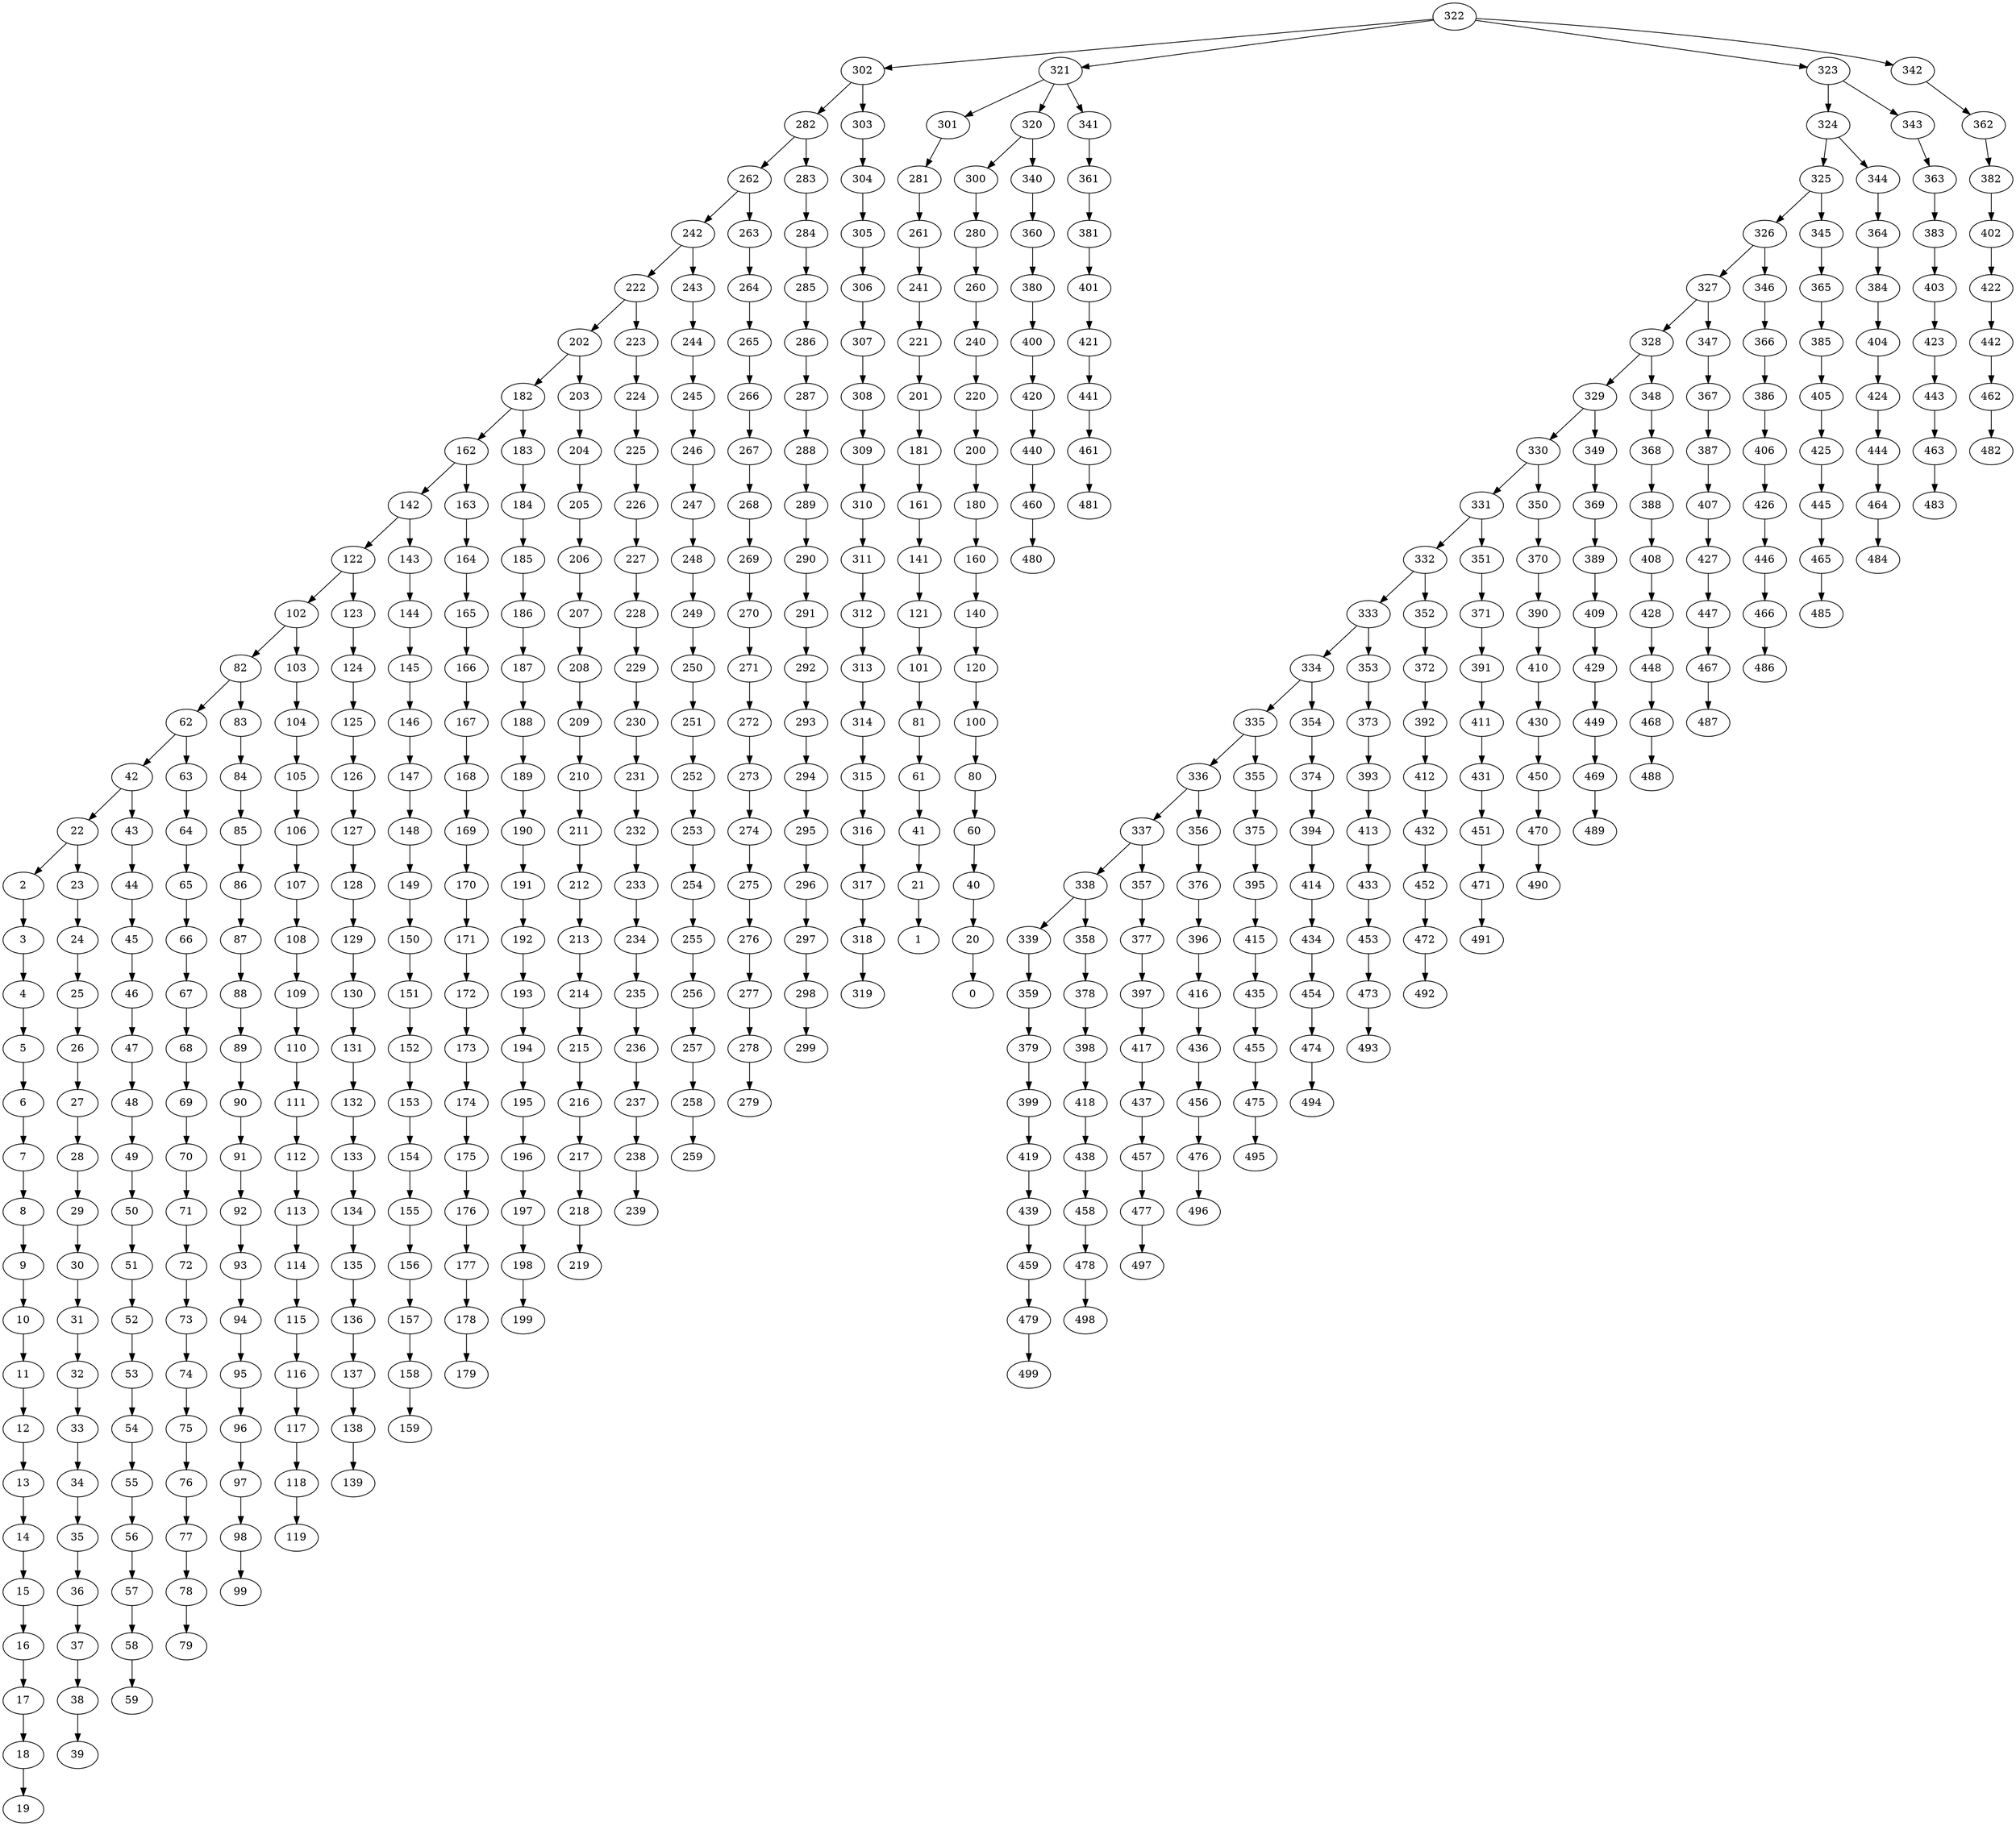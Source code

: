 digraph {
	0 [label = 0]
	1 [label = 1]
	2 [label = 2]
	3 [label = 3]
	4 [label = 4]
	5 [label = 5]
	6 [label = 6]
	7 [label = 7]
	8 [label = 8]
	9 [label = 9]
	10 [label = 10]
	11 [label = 11]
	12 [label = 12]
	13 [label = 13]
	14 [label = 14]
	15 [label = 15]
	16 [label = 16]
	17 [label = 17]
	18 [label = 18]
	19 [label = 19]
	20 [label = 20]
	21 [label = 21]
	22 [label = 22]
	23 [label = 23]
	24 [label = 24]
	25 [label = 25]
	26 [label = 26]
	27 [label = 27]
	28 [label = 28]
	29 [label = 29]
	30 [label = 30]
	31 [label = 31]
	32 [label = 32]
	33 [label = 33]
	34 [label = 34]
	35 [label = 35]
	36 [label = 36]
	37 [label = 37]
	38 [label = 38]
	39 [label = 39]
	40 [label = 40]
	41 [label = 41]
	42 [label = 42]
	43 [label = 43]
	44 [label = 44]
	45 [label = 45]
	46 [label = 46]
	47 [label = 47]
	48 [label = 48]
	49 [label = 49]
	50 [label = 50]
	51 [label = 51]
	52 [label = 52]
	53 [label = 53]
	54 [label = 54]
	55 [label = 55]
	56 [label = 56]
	57 [label = 57]
	58 [label = 58]
	59 [label = 59]
	60 [label = 60]
	61 [label = 61]
	62 [label = 62]
	63 [label = 63]
	64 [label = 64]
	65 [label = 65]
	66 [label = 66]
	67 [label = 67]
	68 [label = 68]
	69 [label = 69]
	70 [label = 70]
	71 [label = 71]
	72 [label = 72]
	73 [label = 73]
	74 [label = 74]
	75 [label = 75]
	76 [label = 76]
	77 [label = 77]
	78 [label = 78]
	79 [label = 79]
	80 [label = 80]
	81 [label = 81]
	82 [label = 82]
	83 [label = 83]
	84 [label = 84]
	85 [label = 85]
	86 [label = 86]
	87 [label = 87]
	88 [label = 88]
	89 [label = 89]
	90 [label = 90]
	91 [label = 91]
	92 [label = 92]
	93 [label = 93]
	94 [label = 94]
	95 [label = 95]
	96 [label = 96]
	97 [label = 97]
	98 [label = 98]
	99 [label = 99]
	100 [label = 100]
	101 [label = 101]
	102 [label = 102]
	103 [label = 103]
	104 [label = 104]
	105 [label = 105]
	106 [label = 106]
	107 [label = 107]
	108 [label = 108]
	109 [label = 109]
	110 [label = 110]
	111 [label = 111]
	112 [label = 112]
	113 [label = 113]
	114 [label = 114]
	115 [label = 115]
	116 [label = 116]
	117 [label = 117]
	118 [label = 118]
	119 [label = 119]
	120 [label = 120]
	121 [label = 121]
	122 [label = 122]
	123 [label = 123]
	124 [label = 124]
	125 [label = 125]
	126 [label = 126]
	127 [label = 127]
	128 [label = 128]
	129 [label = 129]
	130 [label = 130]
	131 [label = 131]
	132 [label = 132]
	133 [label = 133]
	134 [label = 134]
	135 [label = 135]
	136 [label = 136]
	137 [label = 137]
	138 [label = 138]
	139 [label = 139]
	140 [label = 140]
	141 [label = 141]
	142 [label = 142]
	143 [label = 143]
	144 [label = 144]
	145 [label = 145]
	146 [label = 146]
	147 [label = 147]
	148 [label = 148]
	149 [label = 149]
	150 [label = 150]
	151 [label = 151]
	152 [label = 152]
	153 [label = 153]
	154 [label = 154]
	155 [label = 155]
	156 [label = 156]
	157 [label = 157]
	158 [label = 158]
	159 [label = 159]
	160 [label = 160]
	161 [label = 161]
	162 [label = 162]
	163 [label = 163]
	164 [label = 164]
	165 [label = 165]
	166 [label = 166]
	167 [label = 167]
	168 [label = 168]
	169 [label = 169]
	170 [label = 170]
	171 [label = 171]
	172 [label = 172]
	173 [label = 173]
	174 [label = 174]
	175 [label = 175]
	176 [label = 176]
	177 [label = 177]
	178 [label = 178]
	179 [label = 179]
	180 [label = 180]
	181 [label = 181]
	182 [label = 182]
	183 [label = 183]
	184 [label = 184]
	185 [label = 185]
	186 [label = 186]
	187 [label = 187]
	188 [label = 188]
	189 [label = 189]
	190 [label = 190]
	191 [label = 191]
	192 [label = 192]
	193 [label = 193]
	194 [label = 194]
	195 [label = 195]
	196 [label = 196]
	197 [label = 197]
	198 [label = 198]
	199 [label = 199]
	200 [label = 200]
	201 [label = 201]
	202 [label = 202]
	203 [label = 203]
	204 [label = 204]
	205 [label = 205]
	206 [label = 206]
	207 [label = 207]
	208 [label = 208]
	209 [label = 209]
	210 [label = 210]
	211 [label = 211]
	212 [label = 212]
	213 [label = 213]
	214 [label = 214]
	215 [label = 215]
	216 [label = 216]
	217 [label = 217]
	218 [label = 218]
	219 [label = 219]
	220 [label = 220]
	221 [label = 221]
	222 [label = 222]
	223 [label = 223]
	224 [label = 224]
	225 [label = 225]
	226 [label = 226]
	227 [label = 227]
	228 [label = 228]
	229 [label = 229]
	230 [label = 230]
	231 [label = 231]
	232 [label = 232]
	233 [label = 233]
	234 [label = 234]
	235 [label = 235]
	236 [label = 236]
	237 [label = 237]
	238 [label = 238]
	239 [label = 239]
	240 [label = 240]
	241 [label = 241]
	242 [label = 242]
	243 [label = 243]
	244 [label = 244]
	245 [label = 245]
	246 [label = 246]
	247 [label = 247]
	248 [label = 248]
	249 [label = 249]
	250 [label = 250]
	251 [label = 251]
	252 [label = 252]
	253 [label = 253]
	254 [label = 254]
	255 [label = 255]
	256 [label = 256]
	257 [label = 257]
	258 [label = 258]
	259 [label = 259]
	260 [label = 260]
	261 [label = 261]
	262 [label = 262]
	263 [label = 263]
	264 [label = 264]
	265 [label = 265]
	266 [label = 266]
	267 [label = 267]
	268 [label = 268]
	269 [label = 269]
	270 [label = 270]
	271 [label = 271]
	272 [label = 272]
	273 [label = 273]
	274 [label = 274]
	275 [label = 275]
	276 [label = 276]
	277 [label = 277]
	278 [label = 278]
	279 [label = 279]
	280 [label = 280]
	281 [label = 281]
	282 [label = 282]
	283 [label = 283]
	284 [label = 284]
	285 [label = 285]
	286 [label = 286]
	287 [label = 287]
	288 [label = 288]
	289 [label = 289]
	290 [label = 290]
	291 [label = 291]
	292 [label = 292]
	293 [label = 293]
	294 [label = 294]
	295 [label = 295]
	296 [label = 296]
	297 [label = 297]
	298 [label = 298]
	299 [label = 299]
	300 [label = 300]
	301 [label = 301]
	302 [label = 302]
	303 [label = 303]
	304 [label = 304]
	305 [label = 305]
	306 [label = 306]
	307 [label = 307]
	308 [label = 308]
	309 [label = 309]
	310 [label = 310]
	311 [label = 311]
	312 [label = 312]
	313 [label = 313]
	314 [label = 314]
	315 [label = 315]
	316 [label = 316]
	317 [label = 317]
	318 [label = 318]
	319 [label = 319]
	320 [label = 320]
	321 [label = 321]
	322 [label = 322]
	323 [label = 323]
	324 [label = 324]
	325 [label = 325]
	326 [label = 326]
	327 [label = 327]
	328 [label = 328]
	329 [label = 329]
	330 [label = 330]
	331 [label = 331]
	332 [label = 332]
	333 [label = 333]
	334 [label = 334]
	335 [label = 335]
	336 [label = 336]
	337 [label = 337]
	338 [label = 338]
	339 [label = 339]
	340 [label = 340]
	341 [label = 341]
	342 [label = 342]
	343 [label = 343]
	344 [label = 344]
	345 [label = 345]
	346 [label = 346]
	347 [label = 347]
	348 [label = 348]
	349 [label = 349]
	350 [label = 350]
	351 [label = 351]
	352 [label = 352]
	353 [label = 353]
	354 [label = 354]
	355 [label = 355]
	356 [label = 356]
	357 [label = 357]
	358 [label = 358]
	359 [label = 359]
	360 [label = 360]
	361 [label = 361]
	362 [label = 362]
	363 [label = 363]
	364 [label = 364]
	365 [label = 365]
	366 [label = 366]
	367 [label = 367]
	368 [label = 368]
	369 [label = 369]
	370 [label = 370]
	371 [label = 371]
	372 [label = 372]
	373 [label = 373]
	374 [label = 374]
	375 [label = 375]
	376 [label = 376]
	377 [label = 377]
	378 [label = 378]
	379 [label = 379]
	380 [label = 380]
	381 [label = 381]
	382 [label = 382]
	383 [label = 383]
	384 [label = 384]
	385 [label = 385]
	386 [label = 386]
	387 [label = 387]
	388 [label = 388]
	389 [label = 389]
	390 [label = 390]
	391 [label = 391]
	392 [label = 392]
	393 [label = 393]
	394 [label = 394]
	395 [label = 395]
	396 [label = 396]
	397 [label = 397]
	398 [label = 398]
	399 [label = 399]
	400 [label = 400]
	401 [label = 401]
	402 [label = 402]
	403 [label = 403]
	404 [label = 404]
	405 [label = 405]
	406 [label = 406]
	407 [label = 407]
	408 [label = 408]
	409 [label = 409]
	410 [label = 410]
	411 [label = 411]
	412 [label = 412]
	413 [label = 413]
	414 [label = 414]
	415 [label = 415]
	416 [label = 416]
	417 [label = 417]
	418 [label = 418]
	419 [label = 419]
	420 [label = 420]
	421 [label = 421]
	422 [label = 422]
	423 [label = 423]
	424 [label = 424]
	425 [label = 425]
	426 [label = 426]
	427 [label = 427]
	428 [label = 428]
	429 [label = 429]
	430 [label = 430]
	431 [label = 431]
	432 [label = 432]
	433 [label = 433]
	434 [label = 434]
	435 [label = 435]
	436 [label = 436]
	437 [label = 437]
	438 [label = 438]
	439 [label = 439]
	440 [label = 440]
	441 [label = 441]
	442 [label = 442]
	443 [label = 443]
	444 [label = 444]
	445 [label = 445]
	446 [label = 446]
	447 [label = 447]
	448 [label = 448]
	449 [label = 449]
	450 [label = 450]
	451 [label = 451]
	452 [label = 452]
	453 [label = 453]
	454 [label = 454]
	455 [label = 455]
	456 [label = 456]
	457 [label = 457]
	458 [label = 458]
	459 [label = 459]
	460 [label = 460]
	461 [label = 461]
	462 [label = 462]
	463 [label = 463]
	464 [label = 464]
	465 [label = 465]
	466 [label = 466]
	467 [label = 467]
	468 [label = 468]
	469 [label = 469]
	470 [label = 470]
	471 [label = 471]
	472 [label = 472]
	473 [label = 473]
	474 [label = 474]
	475 [label = 475]
	476 [label = 476]
	477 [label = 477]
	478 [label = 478]
	479 [label = 479]
	480 [label = 480]
	481 [label = 481]
	482 [label = 482]
	483 [label = 483]
	484 [label = 484]
	485 [label = 485]
	486 [label = 486]
	487 [label = 487]
	488 [label = 488]
	489 [label = 489]
	490 [label = 490]
	491 [label = 491]
	492 [label = 492]
	493 [label = 493]
	494 [label = 494]
	495 [label = 495]
	496 [label = 496]
	497 [label = 497]
	498 [label = 498]
	499 [label = 499]
	322->342;
	322->323;
	322->302;
	322->321;
	321->341;
	321->301;
	321->320;
	302->303;
	302->282;
	323->343;
	323->324;
	342->362;
	320->340;
	320->300;
	301->281;
	341->361;
	282->283;
	282->262;
	303->304;
	324->344;
	324->325;
	343->363;
	362->382;
	300->280;
	340->360;
	281->261;
	361->381;
	262->263;
	262->242;
	283->284;
	304->305;
	325->345;
	325->326;
	344->364;
	363->383;
	382->402;
	280->260;
	360->380;
	261->241;
	381->401;
	242->243;
	242->222;
	263->264;
	284->285;
	305->306;
	326->346;
	326->327;
	345->365;
	364->384;
	383->403;
	402->422;
	260->240;
	380->400;
	241->221;
	401->421;
	222->223;
	222->202;
	243->244;
	264->265;
	285->286;
	306->307;
	327->347;
	327->328;
	346->366;
	365->385;
	384->404;
	403->423;
	422->442;
	240->220;
	400->420;
	221->201;
	421->441;
	202->203;
	202->182;
	223->224;
	244->245;
	265->266;
	286->287;
	307->308;
	328->348;
	328->329;
	347->367;
	366->386;
	385->405;
	404->424;
	423->443;
	442->462;
	220->200;
	420->440;
	201->181;
	441->461;
	182->183;
	182->162;
	203->204;
	224->225;
	245->246;
	266->267;
	287->288;
	308->309;
	329->349;
	329->330;
	348->368;
	367->387;
	386->406;
	405->425;
	424->444;
	443->463;
	462->482;
	200->180;
	440->460;
	181->161;
	461->481;
	162->163;
	162->142;
	183->184;
	204->205;
	225->226;
	246->247;
	267->268;
	288->289;
	309->310;
	330->350;
	330->331;
	349->369;
	368->388;
	387->407;
	406->426;
	425->445;
	444->464;
	463->483;
	180->160;
	460->480;
	161->141;
	142->143;
	142->122;
	163->164;
	184->185;
	205->206;
	226->227;
	247->248;
	268->269;
	289->290;
	310->311;
	331->351;
	331->332;
	350->370;
	369->389;
	388->408;
	407->427;
	426->446;
	445->465;
	464->484;
	160->140;
	141->121;
	122->123;
	122->102;
	143->144;
	164->165;
	185->186;
	206->207;
	227->228;
	248->249;
	269->270;
	290->291;
	311->312;
	332->352;
	332->333;
	351->371;
	370->390;
	389->409;
	408->428;
	427->447;
	446->466;
	465->485;
	140->120;
	121->101;
	102->103;
	102->82;
	123->124;
	144->145;
	165->166;
	186->187;
	207->208;
	228->229;
	249->250;
	270->271;
	291->292;
	312->313;
	333->353;
	333->334;
	352->372;
	371->391;
	390->410;
	409->429;
	428->448;
	447->467;
	466->486;
	120->100;
	101->81;
	82->83;
	82->62;
	103->104;
	124->125;
	145->146;
	166->167;
	187->188;
	208->209;
	229->230;
	250->251;
	271->272;
	292->293;
	313->314;
	334->354;
	334->335;
	353->373;
	372->392;
	391->411;
	410->430;
	429->449;
	448->468;
	467->487;
	100->80;
	81->61;
	62->63;
	62->42;
	83->84;
	104->105;
	125->126;
	146->147;
	167->168;
	188->189;
	209->210;
	230->231;
	251->252;
	272->273;
	293->294;
	314->315;
	335->355;
	335->336;
	354->374;
	373->393;
	392->412;
	411->431;
	430->450;
	449->469;
	468->488;
	80->60;
	61->41;
	42->43;
	42->22;
	63->64;
	84->85;
	105->106;
	126->127;
	147->148;
	168->169;
	189->190;
	210->211;
	231->232;
	252->253;
	273->274;
	294->295;
	315->316;
	336->356;
	336->337;
	355->375;
	374->394;
	393->413;
	412->432;
	431->451;
	450->470;
	469->489;
	60->40;
	41->21;
	22->23;
	22->2;
	43->44;
	64->65;
	85->86;
	106->107;
	127->128;
	148->149;
	169->170;
	190->191;
	211->212;
	232->233;
	253->254;
	274->275;
	295->296;
	316->317;
	337->357;
	337->338;
	356->376;
	375->395;
	394->414;
	413->433;
	432->452;
	451->471;
	470->490;
	40->20;
	21->1;
	2->3;
	23->24;
	44->45;
	65->66;
	86->87;
	107->108;
	128->129;
	149->150;
	170->171;
	191->192;
	212->213;
	233->234;
	254->255;
	275->276;
	296->297;
	317->318;
	338->358;
	338->339;
	357->377;
	376->396;
	395->415;
	414->434;
	433->453;
	452->472;
	471->491;
	20->0;
	3->4;
	24->25;
	45->46;
	66->67;
	87->88;
	108->109;
	129->130;
	150->151;
	171->172;
	192->193;
	213->214;
	234->235;
	255->256;
	276->277;
	297->298;
	318->319;
	339->359;
	358->378;
	377->397;
	396->416;
	415->435;
	434->454;
	453->473;
	472->492;
	4->5;
	25->26;
	46->47;
	67->68;
	88->89;
	109->110;
	130->131;
	151->152;
	172->173;
	193->194;
	214->215;
	235->236;
	256->257;
	277->278;
	298->299;
	359->379;
	378->398;
	397->417;
	416->436;
	435->455;
	454->474;
	473->493;
	5->6;
	26->27;
	47->48;
	68->69;
	89->90;
	110->111;
	131->132;
	152->153;
	173->174;
	194->195;
	215->216;
	236->237;
	257->258;
	278->279;
	379->399;
	398->418;
	417->437;
	436->456;
	455->475;
	474->494;
	6->7;
	27->28;
	48->49;
	69->70;
	90->91;
	111->112;
	132->133;
	153->154;
	174->175;
	195->196;
	216->217;
	237->238;
	258->259;
	399->419;
	418->438;
	437->457;
	456->476;
	475->495;
	7->8;
	28->29;
	49->50;
	70->71;
	91->92;
	112->113;
	133->134;
	154->155;
	175->176;
	196->197;
	217->218;
	238->239;
	419->439;
	438->458;
	457->477;
	476->496;
	8->9;
	29->30;
	50->51;
	71->72;
	92->93;
	113->114;
	134->135;
	155->156;
	176->177;
	197->198;
	218->219;
	439->459;
	458->478;
	477->497;
	9->10;
	30->31;
	51->52;
	72->73;
	93->94;
	114->115;
	135->136;
	156->157;
	177->178;
	198->199;
	459->479;
	478->498;
	10->11;
	31->32;
	52->53;
	73->74;
	94->95;
	115->116;
	136->137;
	157->158;
	178->179;
	479->499;
	11->12;
	32->33;
	53->54;
	74->75;
	95->96;
	116->117;
	137->138;
	158->159;
	12->13;
	33->34;
	54->55;
	75->76;
	96->97;
	117->118;
	138->139;
	13->14;
	34->35;
	55->56;
	76->77;
	97->98;
	118->119;
	14->15;
	35->36;
	56->57;
	77->78;
	98->99;
	15->16;
	36->37;
	57->58;
	78->79;
	16->17;
	37->38;
	58->59;
	17->18;
	38->39;
	18->19;
}